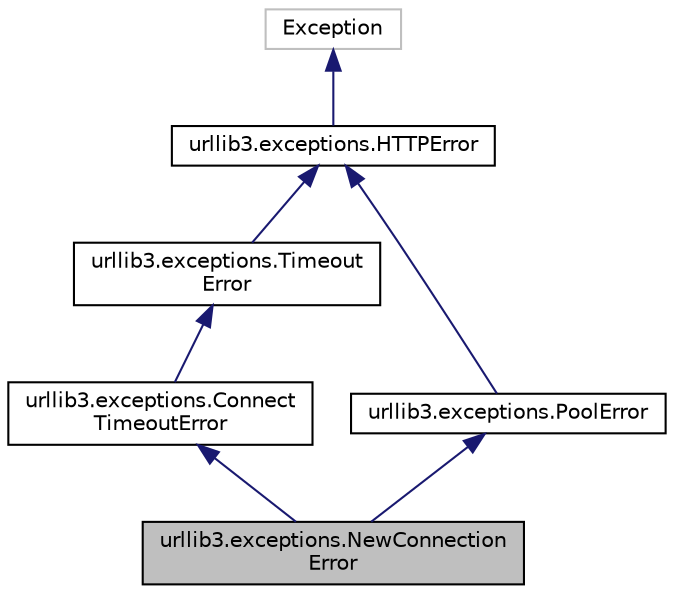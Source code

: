 digraph "urllib3.exceptions.NewConnectionError"
{
 // LATEX_PDF_SIZE
  edge [fontname="Helvetica",fontsize="10",labelfontname="Helvetica",labelfontsize="10"];
  node [fontname="Helvetica",fontsize="10",shape=record];
  Node1 [label="urllib3.exceptions.NewConnection\lError",height=0.2,width=0.4,color="black", fillcolor="grey75", style="filled", fontcolor="black",tooltip=" "];
  Node2 -> Node1 [dir="back",color="midnightblue",fontsize="10",style="solid"];
  Node2 [label="urllib3.exceptions.Connect\lTimeoutError",height=0.2,width=0.4,color="black", fillcolor="white", style="filled",URL="$classurllib3_1_1exceptions_1_1ConnectTimeoutError.html",tooltip=" "];
  Node3 -> Node2 [dir="back",color="midnightblue",fontsize="10",style="solid"];
  Node3 [label="urllib3.exceptions.Timeout\lError",height=0.2,width=0.4,color="black", fillcolor="white", style="filled",URL="$classurllib3_1_1exceptions_1_1TimeoutError.html",tooltip=" "];
  Node4 -> Node3 [dir="back",color="midnightblue",fontsize="10",style="solid"];
  Node4 [label="urllib3.exceptions.HTTPError",height=0.2,width=0.4,color="black", fillcolor="white", style="filled",URL="$classurllib3_1_1exceptions_1_1HTTPError.html",tooltip=" "];
  Node5 -> Node4 [dir="back",color="midnightblue",fontsize="10",style="solid"];
  Node5 [label="Exception",height=0.2,width=0.4,color="grey75", fillcolor="white", style="filled",tooltip=" "];
  Node6 -> Node1 [dir="back",color="midnightblue",fontsize="10",style="solid"];
  Node6 [label="urllib3.exceptions.PoolError",height=0.2,width=0.4,color="black", fillcolor="white", style="filled",URL="$classurllib3_1_1exceptions_1_1PoolError.html",tooltip=" "];
  Node4 -> Node6 [dir="back",color="midnightblue",fontsize="10",style="solid"];
}
